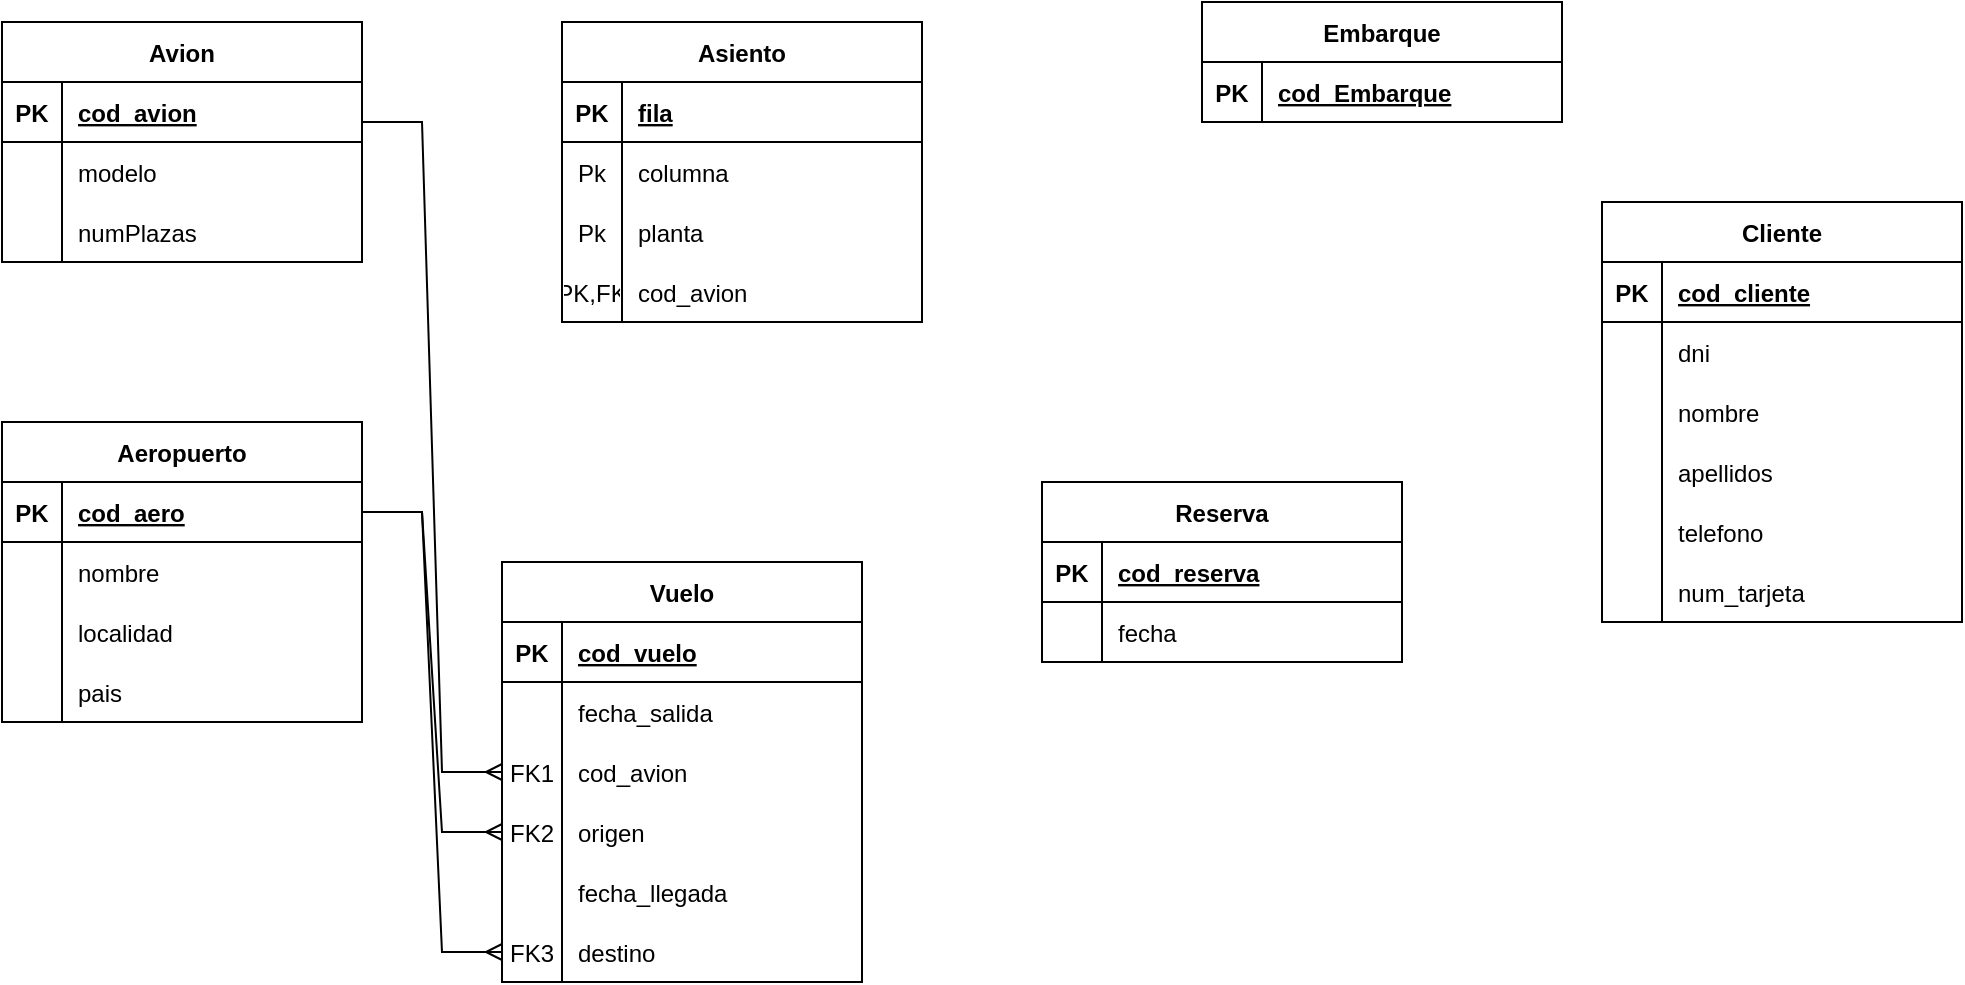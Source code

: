 <mxfile version="20.8.16" type="device"><diagram name="Página-1" id="TydYisFcSevNSvoJ2MN4"><mxGraphModel dx="312" dy="655" grid="1" gridSize="10" guides="1" tooltips="1" connect="1" arrows="1" fold="1" page="1" pageScale="1" pageWidth="827" pageHeight="1169" math="0" shadow="0"><root><mxCell id="0"/><mxCell id="1" parent="0"/><mxCell id="s1NTPV9pXtYGpLaXof5z-1" value="Avion" style="shape=table;startSize=30;container=1;collapsible=1;childLayout=tableLayout;fixedRows=1;rowLines=0;fontStyle=1;align=center;resizeLast=1;" vertex="1" parent="1"><mxGeometry y="100" width="180" height="120" as="geometry"/></mxCell><mxCell id="s1NTPV9pXtYGpLaXof5z-2" value="" style="shape=tableRow;horizontal=0;startSize=0;swimlaneHead=0;swimlaneBody=0;fillColor=none;collapsible=0;dropTarget=0;points=[[0,0.5],[1,0.5]];portConstraint=eastwest;top=0;left=0;right=0;bottom=1;" vertex="1" parent="s1NTPV9pXtYGpLaXof5z-1"><mxGeometry y="30" width="180" height="30" as="geometry"/></mxCell><mxCell id="s1NTPV9pXtYGpLaXof5z-3" value="PK" style="shape=partialRectangle;connectable=0;fillColor=none;top=0;left=0;bottom=0;right=0;fontStyle=1;overflow=hidden;" vertex="1" parent="s1NTPV9pXtYGpLaXof5z-2"><mxGeometry width="30" height="30" as="geometry"><mxRectangle width="30" height="30" as="alternateBounds"/></mxGeometry></mxCell><mxCell id="s1NTPV9pXtYGpLaXof5z-4" value="cod_avion" style="shape=partialRectangle;connectable=0;fillColor=none;top=0;left=0;bottom=0;right=0;align=left;spacingLeft=6;fontStyle=5;overflow=hidden;" vertex="1" parent="s1NTPV9pXtYGpLaXof5z-2"><mxGeometry x="30" width="150" height="30" as="geometry"><mxRectangle width="150" height="30" as="alternateBounds"/></mxGeometry></mxCell><mxCell id="s1NTPV9pXtYGpLaXof5z-5" value="" style="shape=tableRow;horizontal=0;startSize=0;swimlaneHead=0;swimlaneBody=0;fillColor=none;collapsible=0;dropTarget=0;points=[[0,0.5],[1,0.5]];portConstraint=eastwest;top=0;left=0;right=0;bottom=0;" vertex="1" parent="s1NTPV9pXtYGpLaXof5z-1"><mxGeometry y="60" width="180" height="30" as="geometry"/></mxCell><mxCell id="s1NTPV9pXtYGpLaXof5z-6" value="" style="shape=partialRectangle;connectable=0;fillColor=none;top=0;left=0;bottom=0;right=0;editable=1;overflow=hidden;" vertex="1" parent="s1NTPV9pXtYGpLaXof5z-5"><mxGeometry width="30" height="30" as="geometry"><mxRectangle width="30" height="30" as="alternateBounds"/></mxGeometry></mxCell><mxCell id="s1NTPV9pXtYGpLaXof5z-7" value="modelo" style="shape=partialRectangle;connectable=0;fillColor=none;top=0;left=0;bottom=0;right=0;align=left;spacingLeft=6;overflow=hidden;" vertex="1" parent="s1NTPV9pXtYGpLaXof5z-5"><mxGeometry x="30" width="150" height="30" as="geometry"><mxRectangle width="150" height="30" as="alternateBounds"/></mxGeometry></mxCell><mxCell id="s1NTPV9pXtYGpLaXof5z-8" value="" style="shape=tableRow;horizontal=0;startSize=0;swimlaneHead=0;swimlaneBody=0;fillColor=none;collapsible=0;dropTarget=0;points=[[0,0.5],[1,0.5]];portConstraint=eastwest;top=0;left=0;right=0;bottom=0;" vertex="1" parent="s1NTPV9pXtYGpLaXof5z-1"><mxGeometry y="90" width="180" height="30" as="geometry"/></mxCell><mxCell id="s1NTPV9pXtYGpLaXof5z-9" value="" style="shape=partialRectangle;connectable=0;fillColor=none;top=0;left=0;bottom=0;right=0;editable=1;overflow=hidden;" vertex="1" parent="s1NTPV9pXtYGpLaXof5z-8"><mxGeometry width="30" height="30" as="geometry"><mxRectangle width="30" height="30" as="alternateBounds"/></mxGeometry></mxCell><mxCell id="s1NTPV9pXtYGpLaXof5z-10" value="numPlazas" style="shape=partialRectangle;connectable=0;fillColor=none;top=0;left=0;bottom=0;right=0;align=left;spacingLeft=6;overflow=hidden;" vertex="1" parent="s1NTPV9pXtYGpLaXof5z-8"><mxGeometry x="30" width="150" height="30" as="geometry"><mxRectangle width="150" height="30" as="alternateBounds"/></mxGeometry></mxCell><mxCell id="s1NTPV9pXtYGpLaXof5z-14" value="Asiento" style="shape=table;startSize=30;container=1;collapsible=1;childLayout=tableLayout;fixedRows=1;rowLines=0;fontStyle=1;align=center;resizeLast=1;" vertex="1" parent="1"><mxGeometry x="280" y="100" width="180" height="150" as="geometry"/></mxCell><mxCell id="s1NTPV9pXtYGpLaXof5z-15" value="" style="shape=tableRow;horizontal=0;startSize=0;swimlaneHead=0;swimlaneBody=0;fillColor=none;collapsible=0;dropTarget=0;points=[[0,0.5],[1,0.5]];portConstraint=eastwest;top=0;left=0;right=0;bottom=1;" vertex="1" parent="s1NTPV9pXtYGpLaXof5z-14"><mxGeometry y="30" width="180" height="30" as="geometry"/></mxCell><mxCell id="s1NTPV9pXtYGpLaXof5z-16" value="PK" style="shape=partialRectangle;connectable=0;fillColor=none;top=0;left=0;bottom=0;right=0;fontStyle=1;overflow=hidden;" vertex="1" parent="s1NTPV9pXtYGpLaXof5z-15"><mxGeometry width="30" height="30" as="geometry"><mxRectangle width="30" height="30" as="alternateBounds"/></mxGeometry></mxCell><mxCell id="s1NTPV9pXtYGpLaXof5z-17" value="fila" style="shape=partialRectangle;connectable=0;fillColor=none;top=0;left=0;bottom=0;right=0;align=left;spacingLeft=6;fontStyle=5;overflow=hidden;" vertex="1" parent="s1NTPV9pXtYGpLaXof5z-15"><mxGeometry x="30" width="150" height="30" as="geometry"><mxRectangle width="150" height="30" as="alternateBounds"/></mxGeometry></mxCell><mxCell id="s1NTPV9pXtYGpLaXof5z-18" value="" style="shape=tableRow;horizontal=0;startSize=0;swimlaneHead=0;swimlaneBody=0;fillColor=none;collapsible=0;dropTarget=0;points=[[0,0.5],[1,0.5]];portConstraint=eastwest;top=0;left=0;right=0;bottom=0;" vertex="1" parent="s1NTPV9pXtYGpLaXof5z-14"><mxGeometry y="60" width="180" height="30" as="geometry"/></mxCell><mxCell id="s1NTPV9pXtYGpLaXof5z-19" value="Pk" style="shape=partialRectangle;connectable=0;fillColor=none;top=0;left=0;bottom=0;right=0;editable=1;overflow=hidden;" vertex="1" parent="s1NTPV9pXtYGpLaXof5z-18"><mxGeometry width="30" height="30" as="geometry"><mxRectangle width="30" height="30" as="alternateBounds"/></mxGeometry></mxCell><mxCell id="s1NTPV9pXtYGpLaXof5z-20" value="columna" style="shape=partialRectangle;connectable=0;fillColor=none;top=0;left=0;bottom=0;right=0;align=left;spacingLeft=6;overflow=hidden;" vertex="1" parent="s1NTPV9pXtYGpLaXof5z-18"><mxGeometry x="30" width="150" height="30" as="geometry"><mxRectangle width="150" height="30" as="alternateBounds"/></mxGeometry></mxCell><mxCell id="s1NTPV9pXtYGpLaXof5z-21" value="" style="shape=tableRow;horizontal=0;startSize=0;swimlaneHead=0;swimlaneBody=0;fillColor=none;collapsible=0;dropTarget=0;points=[[0,0.5],[1,0.5]];portConstraint=eastwest;top=0;left=0;right=0;bottom=0;" vertex="1" parent="s1NTPV9pXtYGpLaXof5z-14"><mxGeometry y="90" width="180" height="30" as="geometry"/></mxCell><mxCell id="s1NTPV9pXtYGpLaXof5z-22" value="Pk" style="shape=partialRectangle;connectable=0;fillColor=none;top=0;left=0;bottom=0;right=0;editable=1;overflow=hidden;" vertex="1" parent="s1NTPV9pXtYGpLaXof5z-21"><mxGeometry width="30" height="30" as="geometry"><mxRectangle width="30" height="30" as="alternateBounds"/></mxGeometry></mxCell><mxCell id="s1NTPV9pXtYGpLaXof5z-23" value="planta" style="shape=partialRectangle;connectable=0;fillColor=none;top=0;left=0;bottom=0;right=0;align=left;spacingLeft=6;overflow=hidden;" vertex="1" parent="s1NTPV9pXtYGpLaXof5z-21"><mxGeometry x="30" width="150" height="30" as="geometry"><mxRectangle width="150" height="30" as="alternateBounds"/></mxGeometry></mxCell><mxCell id="s1NTPV9pXtYGpLaXof5z-98" value="" style="shape=tableRow;horizontal=0;startSize=0;swimlaneHead=0;swimlaneBody=0;fillColor=none;collapsible=0;dropTarget=0;points=[[0,0.5],[1,0.5]];portConstraint=eastwest;top=0;left=0;right=0;bottom=0;" vertex="1" parent="s1NTPV9pXtYGpLaXof5z-14"><mxGeometry y="120" width="180" height="30" as="geometry"/></mxCell><mxCell id="s1NTPV9pXtYGpLaXof5z-99" value="PK,FK" style="shape=partialRectangle;connectable=0;fillColor=none;top=0;left=0;bottom=0;right=0;fontStyle=0;overflow=hidden;" vertex="1" parent="s1NTPV9pXtYGpLaXof5z-98"><mxGeometry width="30" height="30" as="geometry"><mxRectangle width="30" height="30" as="alternateBounds"/></mxGeometry></mxCell><mxCell id="s1NTPV9pXtYGpLaXof5z-100" value="cod_avion" style="shape=partialRectangle;connectable=0;fillColor=none;top=0;left=0;bottom=0;right=0;align=left;spacingLeft=6;fontStyle=0;overflow=hidden;" vertex="1" parent="s1NTPV9pXtYGpLaXof5z-98"><mxGeometry x="30" width="150" height="30" as="geometry"><mxRectangle width="150" height="30" as="alternateBounds"/></mxGeometry></mxCell><mxCell id="s1NTPV9pXtYGpLaXof5z-27" value="Embarque" style="shape=table;startSize=30;container=1;collapsible=1;childLayout=tableLayout;fixedRows=1;rowLines=0;fontStyle=1;align=center;resizeLast=1;" vertex="1" parent="1"><mxGeometry x="600" y="90" width="180" height="60" as="geometry"/></mxCell><mxCell id="s1NTPV9pXtYGpLaXof5z-28" value="" style="shape=tableRow;horizontal=0;startSize=0;swimlaneHead=0;swimlaneBody=0;fillColor=none;collapsible=0;dropTarget=0;points=[[0,0.5],[1,0.5]];portConstraint=eastwest;top=0;left=0;right=0;bottom=1;" vertex="1" parent="s1NTPV9pXtYGpLaXof5z-27"><mxGeometry y="30" width="180" height="30" as="geometry"/></mxCell><mxCell id="s1NTPV9pXtYGpLaXof5z-29" value="PK" style="shape=partialRectangle;connectable=0;fillColor=none;top=0;left=0;bottom=0;right=0;fontStyle=1;overflow=hidden;" vertex="1" parent="s1NTPV9pXtYGpLaXof5z-28"><mxGeometry width="30" height="30" as="geometry"><mxRectangle width="30" height="30" as="alternateBounds"/></mxGeometry></mxCell><mxCell id="s1NTPV9pXtYGpLaXof5z-30" value="cod_Embarque" style="shape=partialRectangle;connectable=0;fillColor=none;top=0;left=0;bottom=0;right=0;align=left;spacingLeft=6;fontStyle=5;overflow=hidden;" vertex="1" parent="s1NTPV9pXtYGpLaXof5z-28"><mxGeometry x="30" width="150" height="30" as="geometry"><mxRectangle width="150" height="30" as="alternateBounds"/></mxGeometry></mxCell><mxCell id="s1NTPV9pXtYGpLaXof5z-40" value="Cliente" style="shape=table;startSize=30;container=1;collapsible=1;childLayout=tableLayout;fixedRows=1;rowLines=0;fontStyle=1;align=center;resizeLast=1;" vertex="1" parent="1"><mxGeometry x="800" y="190" width="180" height="210" as="geometry"/></mxCell><mxCell id="s1NTPV9pXtYGpLaXof5z-41" value="" style="shape=tableRow;horizontal=0;startSize=0;swimlaneHead=0;swimlaneBody=0;fillColor=none;collapsible=0;dropTarget=0;points=[[0,0.5],[1,0.5]];portConstraint=eastwest;top=0;left=0;right=0;bottom=1;" vertex="1" parent="s1NTPV9pXtYGpLaXof5z-40"><mxGeometry y="30" width="180" height="30" as="geometry"/></mxCell><mxCell id="s1NTPV9pXtYGpLaXof5z-42" value="PK" style="shape=partialRectangle;connectable=0;fillColor=none;top=0;left=0;bottom=0;right=0;fontStyle=1;overflow=hidden;" vertex="1" parent="s1NTPV9pXtYGpLaXof5z-41"><mxGeometry width="30" height="30" as="geometry"><mxRectangle width="30" height="30" as="alternateBounds"/></mxGeometry></mxCell><mxCell id="s1NTPV9pXtYGpLaXof5z-43" value="cod_cliente" style="shape=partialRectangle;connectable=0;fillColor=none;top=0;left=0;bottom=0;right=0;align=left;spacingLeft=6;fontStyle=5;overflow=hidden;" vertex="1" parent="s1NTPV9pXtYGpLaXof5z-41"><mxGeometry x="30" width="150" height="30" as="geometry"><mxRectangle width="150" height="30" as="alternateBounds"/></mxGeometry></mxCell><mxCell id="s1NTPV9pXtYGpLaXof5z-44" value="" style="shape=tableRow;horizontal=0;startSize=0;swimlaneHead=0;swimlaneBody=0;fillColor=none;collapsible=0;dropTarget=0;points=[[0,0.5],[1,0.5]];portConstraint=eastwest;top=0;left=0;right=0;bottom=0;" vertex="1" parent="s1NTPV9pXtYGpLaXof5z-40"><mxGeometry y="60" width="180" height="30" as="geometry"/></mxCell><mxCell id="s1NTPV9pXtYGpLaXof5z-45" value="" style="shape=partialRectangle;connectable=0;fillColor=none;top=0;left=0;bottom=0;right=0;editable=1;overflow=hidden;" vertex="1" parent="s1NTPV9pXtYGpLaXof5z-44"><mxGeometry width="30" height="30" as="geometry"><mxRectangle width="30" height="30" as="alternateBounds"/></mxGeometry></mxCell><mxCell id="s1NTPV9pXtYGpLaXof5z-46" value="dni" style="shape=partialRectangle;connectable=0;fillColor=none;top=0;left=0;bottom=0;right=0;align=left;spacingLeft=6;overflow=hidden;" vertex="1" parent="s1NTPV9pXtYGpLaXof5z-44"><mxGeometry x="30" width="150" height="30" as="geometry"><mxRectangle width="150" height="30" as="alternateBounds"/></mxGeometry></mxCell><mxCell id="s1NTPV9pXtYGpLaXof5z-47" value="" style="shape=tableRow;horizontal=0;startSize=0;swimlaneHead=0;swimlaneBody=0;fillColor=none;collapsible=0;dropTarget=0;points=[[0,0.5],[1,0.5]];portConstraint=eastwest;top=0;left=0;right=0;bottom=0;" vertex="1" parent="s1NTPV9pXtYGpLaXof5z-40"><mxGeometry y="90" width="180" height="30" as="geometry"/></mxCell><mxCell id="s1NTPV9pXtYGpLaXof5z-48" value="" style="shape=partialRectangle;connectable=0;fillColor=none;top=0;left=0;bottom=0;right=0;editable=1;overflow=hidden;" vertex="1" parent="s1NTPV9pXtYGpLaXof5z-47"><mxGeometry width="30" height="30" as="geometry"><mxRectangle width="30" height="30" as="alternateBounds"/></mxGeometry></mxCell><mxCell id="s1NTPV9pXtYGpLaXof5z-49" value="nombre" style="shape=partialRectangle;connectable=0;fillColor=none;top=0;left=0;bottom=0;right=0;align=left;spacingLeft=6;overflow=hidden;" vertex="1" parent="s1NTPV9pXtYGpLaXof5z-47"><mxGeometry x="30" width="150" height="30" as="geometry"><mxRectangle width="150" height="30" as="alternateBounds"/></mxGeometry></mxCell><mxCell id="s1NTPV9pXtYGpLaXof5z-50" value="" style="shape=tableRow;horizontal=0;startSize=0;swimlaneHead=0;swimlaneBody=0;fillColor=none;collapsible=0;dropTarget=0;points=[[0,0.5],[1,0.5]];portConstraint=eastwest;top=0;left=0;right=0;bottom=0;" vertex="1" parent="s1NTPV9pXtYGpLaXof5z-40"><mxGeometry y="120" width="180" height="30" as="geometry"/></mxCell><mxCell id="s1NTPV9pXtYGpLaXof5z-51" value="" style="shape=partialRectangle;connectable=0;fillColor=none;top=0;left=0;bottom=0;right=0;editable=1;overflow=hidden;" vertex="1" parent="s1NTPV9pXtYGpLaXof5z-50"><mxGeometry width="30" height="30" as="geometry"><mxRectangle width="30" height="30" as="alternateBounds"/></mxGeometry></mxCell><mxCell id="s1NTPV9pXtYGpLaXof5z-52" value="apellidos" style="shape=partialRectangle;connectable=0;fillColor=none;top=0;left=0;bottom=0;right=0;align=left;spacingLeft=6;overflow=hidden;" vertex="1" parent="s1NTPV9pXtYGpLaXof5z-50"><mxGeometry x="30" width="150" height="30" as="geometry"><mxRectangle width="150" height="30" as="alternateBounds"/></mxGeometry></mxCell><mxCell id="s1NTPV9pXtYGpLaXof5z-53" value="" style="shape=tableRow;horizontal=0;startSize=0;swimlaneHead=0;swimlaneBody=0;fillColor=none;collapsible=0;dropTarget=0;points=[[0,0.5],[1,0.5]];portConstraint=eastwest;top=0;left=0;right=0;bottom=0;" vertex="1" parent="s1NTPV9pXtYGpLaXof5z-40"><mxGeometry y="150" width="180" height="30" as="geometry"/></mxCell><mxCell id="s1NTPV9pXtYGpLaXof5z-54" value="" style="shape=partialRectangle;connectable=0;fillColor=none;top=0;left=0;bottom=0;right=0;editable=1;overflow=hidden;" vertex="1" parent="s1NTPV9pXtYGpLaXof5z-53"><mxGeometry width="30" height="30" as="geometry"><mxRectangle width="30" height="30" as="alternateBounds"/></mxGeometry></mxCell><mxCell id="s1NTPV9pXtYGpLaXof5z-55" value="telefono" style="shape=partialRectangle;connectable=0;fillColor=none;top=0;left=0;bottom=0;right=0;align=left;spacingLeft=6;overflow=hidden;" vertex="1" parent="s1NTPV9pXtYGpLaXof5z-53"><mxGeometry x="30" width="150" height="30" as="geometry"><mxRectangle width="150" height="30" as="alternateBounds"/></mxGeometry></mxCell><mxCell id="s1NTPV9pXtYGpLaXof5z-56" value="" style="shape=tableRow;horizontal=0;startSize=0;swimlaneHead=0;swimlaneBody=0;fillColor=none;collapsible=0;dropTarget=0;points=[[0,0.5],[1,0.5]];portConstraint=eastwest;top=0;left=0;right=0;bottom=0;" vertex="1" parent="s1NTPV9pXtYGpLaXof5z-40"><mxGeometry y="180" width="180" height="30" as="geometry"/></mxCell><mxCell id="s1NTPV9pXtYGpLaXof5z-57" value="" style="shape=partialRectangle;connectable=0;fillColor=none;top=0;left=0;bottom=0;right=0;editable=1;overflow=hidden;" vertex="1" parent="s1NTPV9pXtYGpLaXof5z-56"><mxGeometry width="30" height="30" as="geometry"><mxRectangle width="30" height="30" as="alternateBounds"/></mxGeometry></mxCell><mxCell id="s1NTPV9pXtYGpLaXof5z-58" value="num_tarjeta" style="shape=partialRectangle;connectable=0;fillColor=none;top=0;left=0;bottom=0;right=0;align=left;spacingLeft=6;overflow=hidden;" vertex="1" parent="s1NTPV9pXtYGpLaXof5z-56"><mxGeometry x="30" width="150" height="30" as="geometry"><mxRectangle width="150" height="30" as="alternateBounds"/></mxGeometry></mxCell><mxCell id="s1NTPV9pXtYGpLaXof5z-59" value="Aeropuerto" style="shape=table;startSize=30;container=1;collapsible=1;childLayout=tableLayout;fixedRows=1;rowLines=0;fontStyle=1;align=center;resizeLast=1;" vertex="1" parent="1"><mxGeometry y="300" width="180" height="150" as="geometry"/></mxCell><mxCell id="s1NTPV9pXtYGpLaXof5z-60" value="" style="shape=tableRow;horizontal=0;startSize=0;swimlaneHead=0;swimlaneBody=0;fillColor=none;collapsible=0;dropTarget=0;points=[[0,0.5],[1,0.5]];portConstraint=eastwest;top=0;left=0;right=0;bottom=1;" vertex="1" parent="s1NTPV9pXtYGpLaXof5z-59"><mxGeometry y="30" width="180" height="30" as="geometry"/></mxCell><mxCell id="s1NTPV9pXtYGpLaXof5z-61" value="PK" style="shape=partialRectangle;connectable=0;fillColor=none;top=0;left=0;bottom=0;right=0;fontStyle=1;overflow=hidden;" vertex="1" parent="s1NTPV9pXtYGpLaXof5z-60"><mxGeometry width="30" height="30" as="geometry"><mxRectangle width="30" height="30" as="alternateBounds"/></mxGeometry></mxCell><mxCell id="s1NTPV9pXtYGpLaXof5z-62" value="cod_aero" style="shape=partialRectangle;connectable=0;fillColor=none;top=0;left=0;bottom=0;right=0;align=left;spacingLeft=6;fontStyle=5;overflow=hidden;" vertex="1" parent="s1NTPV9pXtYGpLaXof5z-60"><mxGeometry x="30" width="150" height="30" as="geometry"><mxRectangle width="150" height="30" as="alternateBounds"/></mxGeometry></mxCell><mxCell id="s1NTPV9pXtYGpLaXof5z-63" value="" style="shape=tableRow;horizontal=0;startSize=0;swimlaneHead=0;swimlaneBody=0;fillColor=none;collapsible=0;dropTarget=0;points=[[0,0.5],[1,0.5]];portConstraint=eastwest;top=0;left=0;right=0;bottom=0;" vertex="1" parent="s1NTPV9pXtYGpLaXof5z-59"><mxGeometry y="60" width="180" height="30" as="geometry"/></mxCell><mxCell id="s1NTPV9pXtYGpLaXof5z-64" value="" style="shape=partialRectangle;connectable=0;fillColor=none;top=0;left=0;bottom=0;right=0;editable=1;overflow=hidden;" vertex="1" parent="s1NTPV9pXtYGpLaXof5z-63"><mxGeometry width="30" height="30" as="geometry"><mxRectangle width="30" height="30" as="alternateBounds"/></mxGeometry></mxCell><mxCell id="s1NTPV9pXtYGpLaXof5z-65" value="nombre" style="shape=partialRectangle;connectable=0;fillColor=none;top=0;left=0;bottom=0;right=0;align=left;spacingLeft=6;overflow=hidden;" vertex="1" parent="s1NTPV9pXtYGpLaXof5z-63"><mxGeometry x="30" width="150" height="30" as="geometry"><mxRectangle width="150" height="30" as="alternateBounds"/></mxGeometry></mxCell><mxCell id="s1NTPV9pXtYGpLaXof5z-66" value="" style="shape=tableRow;horizontal=0;startSize=0;swimlaneHead=0;swimlaneBody=0;fillColor=none;collapsible=0;dropTarget=0;points=[[0,0.5],[1,0.5]];portConstraint=eastwest;top=0;left=0;right=0;bottom=0;" vertex="1" parent="s1NTPV9pXtYGpLaXof5z-59"><mxGeometry y="90" width="180" height="30" as="geometry"/></mxCell><mxCell id="s1NTPV9pXtYGpLaXof5z-67" value="" style="shape=partialRectangle;connectable=0;fillColor=none;top=0;left=0;bottom=0;right=0;editable=1;overflow=hidden;" vertex="1" parent="s1NTPV9pXtYGpLaXof5z-66"><mxGeometry width="30" height="30" as="geometry"><mxRectangle width="30" height="30" as="alternateBounds"/></mxGeometry></mxCell><mxCell id="s1NTPV9pXtYGpLaXof5z-68" value="localidad" style="shape=partialRectangle;connectable=0;fillColor=none;top=0;left=0;bottom=0;right=0;align=left;spacingLeft=6;overflow=hidden;" vertex="1" parent="s1NTPV9pXtYGpLaXof5z-66"><mxGeometry x="30" width="150" height="30" as="geometry"><mxRectangle width="150" height="30" as="alternateBounds"/></mxGeometry></mxCell><mxCell id="s1NTPV9pXtYGpLaXof5z-69" value="" style="shape=tableRow;horizontal=0;startSize=0;swimlaneHead=0;swimlaneBody=0;fillColor=none;collapsible=0;dropTarget=0;points=[[0,0.5],[1,0.5]];portConstraint=eastwest;top=0;left=0;right=0;bottom=0;" vertex="1" parent="s1NTPV9pXtYGpLaXof5z-59"><mxGeometry y="120" width="180" height="30" as="geometry"/></mxCell><mxCell id="s1NTPV9pXtYGpLaXof5z-70" value="" style="shape=partialRectangle;connectable=0;fillColor=none;top=0;left=0;bottom=0;right=0;editable=1;overflow=hidden;" vertex="1" parent="s1NTPV9pXtYGpLaXof5z-69"><mxGeometry width="30" height="30" as="geometry"><mxRectangle width="30" height="30" as="alternateBounds"/></mxGeometry></mxCell><mxCell id="s1NTPV9pXtYGpLaXof5z-71" value="pais" style="shape=partialRectangle;connectable=0;fillColor=none;top=0;left=0;bottom=0;right=0;align=left;spacingLeft=6;overflow=hidden;" vertex="1" parent="s1NTPV9pXtYGpLaXof5z-69"><mxGeometry x="30" width="150" height="30" as="geometry"><mxRectangle width="150" height="30" as="alternateBounds"/></mxGeometry></mxCell><mxCell id="s1NTPV9pXtYGpLaXof5z-72" value="Vuelo" style="shape=table;startSize=30;container=1;collapsible=1;childLayout=tableLayout;fixedRows=1;rowLines=0;fontStyle=1;align=center;resizeLast=1;" vertex="1" parent="1"><mxGeometry x="250" y="370" width="180" height="210" as="geometry"/></mxCell><mxCell id="s1NTPV9pXtYGpLaXof5z-73" value="" style="shape=tableRow;horizontal=0;startSize=0;swimlaneHead=0;swimlaneBody=0;fillColor=none;collapsible=0;dropTarget=0;points=[[0,0.5],[1,0.5]];portConstraint=eastwest;top=0;left=0;right=0;bottom=1;" vertex="1" parent="s1NTPV9pXtYGpLaXof5z-72"><mxGeometry y="30" width="180" height="30" as="geometry"/></mxCell><mxCell id="s1NTPV9pXtYGpLaXof5z-74" value="PK" style="shape=partialRectangle;connectable=0;fillColor=none;top=0;left=0;bottom=0;right=0;fontStyle=1;overflow=hidden;" vertex="1" parent="s1NTPV9pXtYGpLaXof5z-73"><mxGeometry width="30" height="30" as="geometry"><mxRectangle width="30" height="30" as="alternateBounds"/></mxGeometry></mxCell><mxCell id="s1NTPV9pXtYGpLaXof5z-75" value="cod_vuelo" style="shape=partialRectangle;connectable=0;fillColor=none;top=0;left=0;bottom=0;right=0;align=left;spacingLeft=6;fontStyle=5;overflow=hidden;" vertex="1" parent="s1NTPV9pXtYGpLaXof5z-73"><mxGeometry x="30" width="150" height="30" as="geometry"><mxRectangle width="150" height="30" as="alternateBounds"/></mxGeometry></mxCell><mxCell id="s1NTPV9pXtYGpLaXof5z-76" value="" style="shape=tableRow;horizontal=0;startSize=0;swimlaneHead=0;swimlaneBody=0;fillColor=none;collapsible=0;dropTarget=0;points=[[0,0.5],[1,0.5]];portConstraint=eastwest;top=0;left=0;right=0;bottom=0;" vertex="1" parent="s1NTPV9pXtYGpLaXof5z-72"><mxGeometry y="60" width="180" height="30" as="geometry"/></mxCell><mxCell id="s1NTPV9pXtYGpLaXof5z-77" value="" style="shape=partialRectangle;connectable=0;fillColor=none;top=0;left=0;bottom=0;right=0;editable=1;overflow=hidden;" vertex="1" parent="s1NTPV9pXtYGpLaXof5z-76"><mxGeometry width="30" height="30" as="geometry"><mxRectangle width="30" height="30" as="alternateBounds"/></mxGeometry></mxCell><mxCell id="s1NTPV9pXtYGpLaXof5z-78" value="fecha_salida" style="shape=partialRectangle;connectable=0;fillColor=none;top=0;left=0;bottom=0;right=0;align=left;spacingLeft=6;overflow=hidden;" vertex="1" parent="s1NTPV9pXtYGpLaXof5z-76"><mxGeometry x="30" width="150" height="30" as="geometry"><mxRectangle width="150" height="30" as="alternateBounds"/></mxGeometry></mxCell><mxCell id="s1NTPV9pXtYGpLaXof5z-101" value="" style="shape=tableRow;horizontal=0;startSize=0;swimlaneHead=0;swimlaneBody=0;fillColor=none;collapsible=0;dropTarget=0;points=[[0,0.5],[1,0.5]];portConstraint=eastwest;top=0;left=0;right=0;bottom=0;" vertex="1" parent="s1NTPV9pXtYGpLaXof5z-72"><mxGeometry y="90" width="180" height="30" as="geometry"/></mxCell><mxCell id="s1NTPV9pXtYGpLaXof5z-102" value="FK1" style="shape=partialRectangle;connectable=0;fillColor=none;top=0;left=0;bottom=0;right=0;fontStyle=0;overflow=hidden;" vertex="1" parent="s1NTPV9pXtYGpLaXof5z-101"><mxGeometry width="30" height="30" as="geometry"><mxRectangle width="30" height="30" as="alternateBounds"/></mxGeometry></mxCell><mxCell id="s1NTPV9pXtYGpLaXof5z-103" value="cod_avion" style="shape=partialRectangle;connectable=0;fillColor=none;top=0;left=0;bottom=0;right=0;align=left;spacingLeft=6;fontStyle=0;overflow=hidden;" vertex="1" parent="s1NTPV9pXtYGpLaXof5z-101"><mxGeometry x="30" width="150" height="30" as="geometry"><mxRectangle width="150" height="30" as="alternateBounds"/></mxGeometry></mxCell><mxCell id="s1NTPV9pXtYGpLaXof5z-104" value="" style="shape=tableRow;horizontal=0;startSize=0;swimlaneHead=0;swimlaneBody=0;fillColor=none;collapsible=0;dropTarget=0;points=[[0,0.5],[1,0.5]];portConstraint=eastwest;top=0;left=0;right=0;bottom=0;" vertex="1" parent="s1NTPV9pXtYGpLaXof5z-72"><mxGeometry y="120" width="180" height="30" as="geometry"/></mxCell><mxCell id="s1NTPV9pXtYGpLaXof5z-105" value="FK2" style="shape=partialRectangle;connectable=0;fillColor=none;top=0;left=0;bottom=0;right=0;fontStyle=0;overflow=hidden;" vertex="1" parent="s1NTPV9pXtYGpLaXof5z-104"><mxGeometry width="30" height="30" as="geometry"><mxRectangle width="30" height="30" as="alternateBounds"/></mxGeometry></mxCell><mxCell id="s1NTPV9pXtYGpLaXof5z-106" value="origen" style="shape=partialRectangle;connectable=0;fillColor=none;top=0;left=0;bottom=0;right=0;align=left;spacingLeft=6;fontStyle=0;overflow=hidden;" vertex="1" parent="s1NTPV9pXtYGpLaXof5z-104"><mxGeometry x="30" width="150" height="30" as="geometry"><mxRectangle width="150" height="30" as="alternateBounds"/></mxGeometry></mxCell><mxCell id="s1NTPV9pXtYGpLaXof5z-79" value="" style="shape=tableRow;horizontal=0;startSize=0;swimlaneHead=0;swimlaneBody=0;fillColor=none;collapsible=0;dropTarget=0;points=[[0,0.5],[1,0.5]];portConstraint=eastwest;top=0;left=0;right=0;bottom=0;" vertex="1" parent="s1NTPV9pXtYGpLaXof5z-72"><mxGeometry y="150" width="180" height="30" as="geometry"/></mxCell><mxCell id="s1NTPV9pXtYGpLaXof5z-80" value="" style="shape=partialRectangle;connectable=0;fillColor=none;top=0;left=0;bottom=0;right=0;editable=1;overflow=hidden;" vertex="1" parent="s1NTPV9pXtYGpLaXof5z-79"><mxGeometry width="30" height="30" as="geometry"><mxRectangle width="30" height="30" as="alternateBounds"/></mxGeometry></mxCell><mxCell id="s1NTPV9pXtYGpLaXof5z-81" value="fecha_llegada" style="shape=partialRectangle;connectable=0;fillColor=none;top=0;left=0;bottom=0;right=0;align=left;spacingLeft=6;overflow=hidden;" vertex="1" parent="s1NTPV9pXtYGpLaXof5z-79"><mxGeometry x="30" width="150" height="30" as="geometry"><mxRectangle width="150" height="30" as="alternateBounds"/></mxGeometry></mxCell><mxCell id="s1NTPV9pXtYGpLaXof5z-107" value="" style="shape=tableRow;horizontal=0;startSize=0;swimlaneHead=0;swimlaneBody=0;fillColor=none;collapsible=0;dropTarget=0;points=[[0,0.5],[1,0.5]];portConstraint=eastwest;top=0;left=0;right=0;bottom=0;" vertex="1" parent="s1NTPV9pXtYGpLaXof5z-72"><mxGeometry y="180" width="180" height="30" as="geometry"/></mxCell><mxCell id="s1NTPV9pXtYGpLaXof5z-108" value="FK3" style="shape=partialRectangle;connectable=0;fillColor=none;top=0;left=0;bottom=0;right=0;fontStyle=0;overflow=hidden;" vertex="1" parent="s1NTPV9pXtYGpLaXof5z-107"><mxGeometry width="30" height="30" as="geometry"><mxRectangle width="30" height="30" as="alternateBounds"/></mxGeometry></mxCell><mxCell id="s1NTPV9pXtYGpLaXof5z-109" value="destino" style="shape=partialRectangle;connectable=0;fillColor=none;top=0;left=0;bottom=0;right=0;align=left;spacingLeft=6;fontStyle=0;overflow=hidden;" vertex="1" parent="s1NTPV9pXtYGpLaXof5z-107"><mxGeometry x="30" width="150" height="30" as="geometry"><mxRectangle width="150" height="30" as="alternateBounds"/></mxGeometry></mxCell><mxCell id="s1NTPV9pXtYGpLaXof5z-85" value="Reserva" style="shape=table;startSize=30;container=1;collapsible=1;childLayout=tableLayout;fixedRows=1;rowLines=0;fontStyle=1;align=center;resizeLast=1;" vertex="1" parent="1"><mxGeometry x="520" y="330" width="180" height="90" as="geometry"/></mxCell><mxCell id="s1NTPV9pXtYGpLaXof5z-86" value="" style="shape=tableRow;horizontal=0;startSize=0;swimlaneHead=0;swimlaneBody=0;fillColor=none;collapsible=0;dropTarget=0;points=[[0,0.5],[1,0.5]];portConstraint=eastwest;top=0;left=0;right=0;bottom=1;" vertex="1" parent="s1NTPV9pXtYGpLaXof5z-85"><mxGeometry y="30" width="180" height="30" as="geometry"/></mxCell><mxCell id="s1NTPV9pXtYGpLaXof5z-87" value="PK" style="shape=partialRectangle;connectable=0;fillColor=none;top=0;left=0;bottom=0;right=0;fontStyle=1;overflow=hidden;" vertex="1" parent="s1NTPV9pXtYGpLaXof5z-86"><mxGeometry width="30" height="30" as="geometry"><mxRectangle width="30" height="30" as="alternateBounds"/></mxGeometry></mxCell><mxCell id="s1NTPV9pXtYGpLaXof5z-88" value="cod_reserva" style="shape=partialRectangle;connectable=0;fillColor=none;top=0;left=0;bottom=0;right=0;align=left;spacingLeft=6;fontStyle=5;overflow=hidden;" vertex="1" parent="s1NTPV9pXtYGpLaXof5z-86"><mxGeometry x="30" width="150" height="30" as="geometry"><mxRectangle width="150" height="30" as="alternateBounds"/></mxGeometry></mxCell><mxCell id="s1NTPV9pXtYGpLaXof5z-89" value="" style="shape=tableRow;horizontal=0;startSize=0;swimlaneHead=0;swimlaneBody=0;fillColor=none;collapsible=0;dropTarget=0;points=[[0,0.5],[1,0.5]];portConstraint=eastwest;top=0;left=0;right=0;bottom=0;" vertex="1" parent="s1NTPV9pXtYGpLaXof5z-85"><mxGeometry y="60" width="180" height="30" as="geometry"/></mxCell><mxCell id="s1NTPV9pXtYGpLaXof5z-90" value="" style="shape=partialRectangle;connectable=0;fillColor=none;top=0;left=0;bottom=0;right=0;editable=1;overflow=hidden;" vertex="1" parent="s1NTPV9pXtYGpLaXof5z-89"><mxGeometry width="30" height="30" as="geometry"><mxRectangle width="30" height="30" as="alternateBounds"/></mxGeometry></mxCell><mxCell id="s1NTPV9pXtYGpLaXof5z-91" value="fecha" style="shape=partialRectangle;connectable=0;fillColor=none;top=0;left=0;bottom=0;right=0;align=left;spacingLeft=6;overflow=hidden;" vertex="1" parent="s1NTPV9pXtYGpLaXof5z-89"><mxGeometry x="30" width="150" height="30" as="geometry"><mxRectangle width="150" height="30" as="alternateBounds"/></mxGeometry></mxCell><mxCell id="s1NTPV9pXtYGpLaXof5z-110" value="" style="edgeStyle=entityRelationEdgeStyle;fontSize=12;html=1;endArrow=ERmany;rounded=0;entryX=0;entryY=0.5;entryDx=0;entryDy=0;" edge="1" parent="1" target="s1NTPV9pXtYGpLaXof5z-104"><mxGeometry width="100" height="100" relative="1" as="geometry"><mxPoint x="180" y="345" as="sourcePoint"/><mxPoint x="280" y="245" as="targetPoint"/></mxGeometry></mxCell><mxCell id="s1NTPV9pXtYGpLaXof5z-111" value="" style="edgeStyle=entityRelationEdgeStyle;fontSize=12;html=1;endArrow=ERmany;rounded=0;entryX=0;entryY=0.5;entryDx=0;entryDy=0;" edge="1" parent="1" target="s1NTPV9pXtYGpLaXof5z-107"><mxGeometry width="100" height="100" relative="1" as="geometry"><mxPoint x="180" y="345" as="sourcePoint"/><mxPoint x="280" y="245" as="targetPoint"/></mxGeometry></mxCell><mxCell id="s1NTPV9pXtYGpLaXof5z-112" value="" style="edgeStyle=entityRelationEdgeStyle;fontSize=12;html=1;endArrow=ERmany;rounded=0;entryX=0;entryY=0.5;entryDx=0;entryDy=0;" edge="1" parent="1" target="s1NTPV9pXtYGpLaXof5z-101"><mxGeometry width="100" height="100" relative="1" as="geometry"><mxPoint x="180" y="150" as="sourcePoint"/><mxPoint x="280" y="50" as="targetPoint"/></mxGeometry></mxCell></root></mxGraphModel></diagram></mxfile>